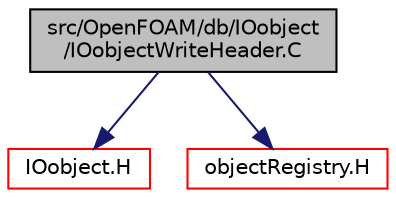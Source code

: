 digraph "src/OpenFOAM/db/IOobject/IOobjectWriteHeader.C"
{
  bgcolor="transparent";
  edge [fontname="Helvetica",fontsize="10",labelfontname="Helvetica",labelfontsize="10"];
  node [fontname="Helvetica",fontsize="10",shape=record];
  Node1 [label="src/OpenFOAM/db/IOobject\l/IOobjectWriteHeader.C",height=0.2,width=0.4,color="black", fillcolor="grey75", style="filled", fontcolor="black"];
  Node1 -> Node2 [color="midnightblue",fontsize="10",style="solid",fontname="Helvetica"];
  Node2 [label="IOobject.H",height=0.2,width=0.4,color="red",URL="$a07773.html"];
  Node1 -> Node3 [color="midnightblue",fontsize="10",style="solid",fontname="Helvetica"];
  Node3 [label="objectRegistry.H",height=0.2,width=0.4,color="red",URL="$a07860.html"];
}
